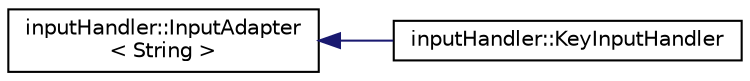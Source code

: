 digraph "クラス階層図"
{
 // LATEX_PDF_SIZE
  edge [fontname="Helvetica",fontsize="10",labelfontname="Helvetica",labelfontsize="10"];
  node [fontname="Helvetica",fontsize="10",shape=record];
  rankdir="LR";
  Node0 [label="inputHandler::InputAdapter\l\< String \>",height=0.2,width=0.4,color="black", fillcolor="white", style="filled",URL="$classinputHandler_1_1InputAdapter.html",tooltip=" "];
  Node0 -> Node1 [dir="back",color="midnightblue",fontsize="10",style="solid",fontname="Helvetica"];
  Node1 [label="inputHandler::KeyInputHandler",height=0.2,width=0.4,color="black", fillcolor="white", style="filled",URL="$classinputHandler_1_1KeyInputHandler.html",tooltip=" "];
}
